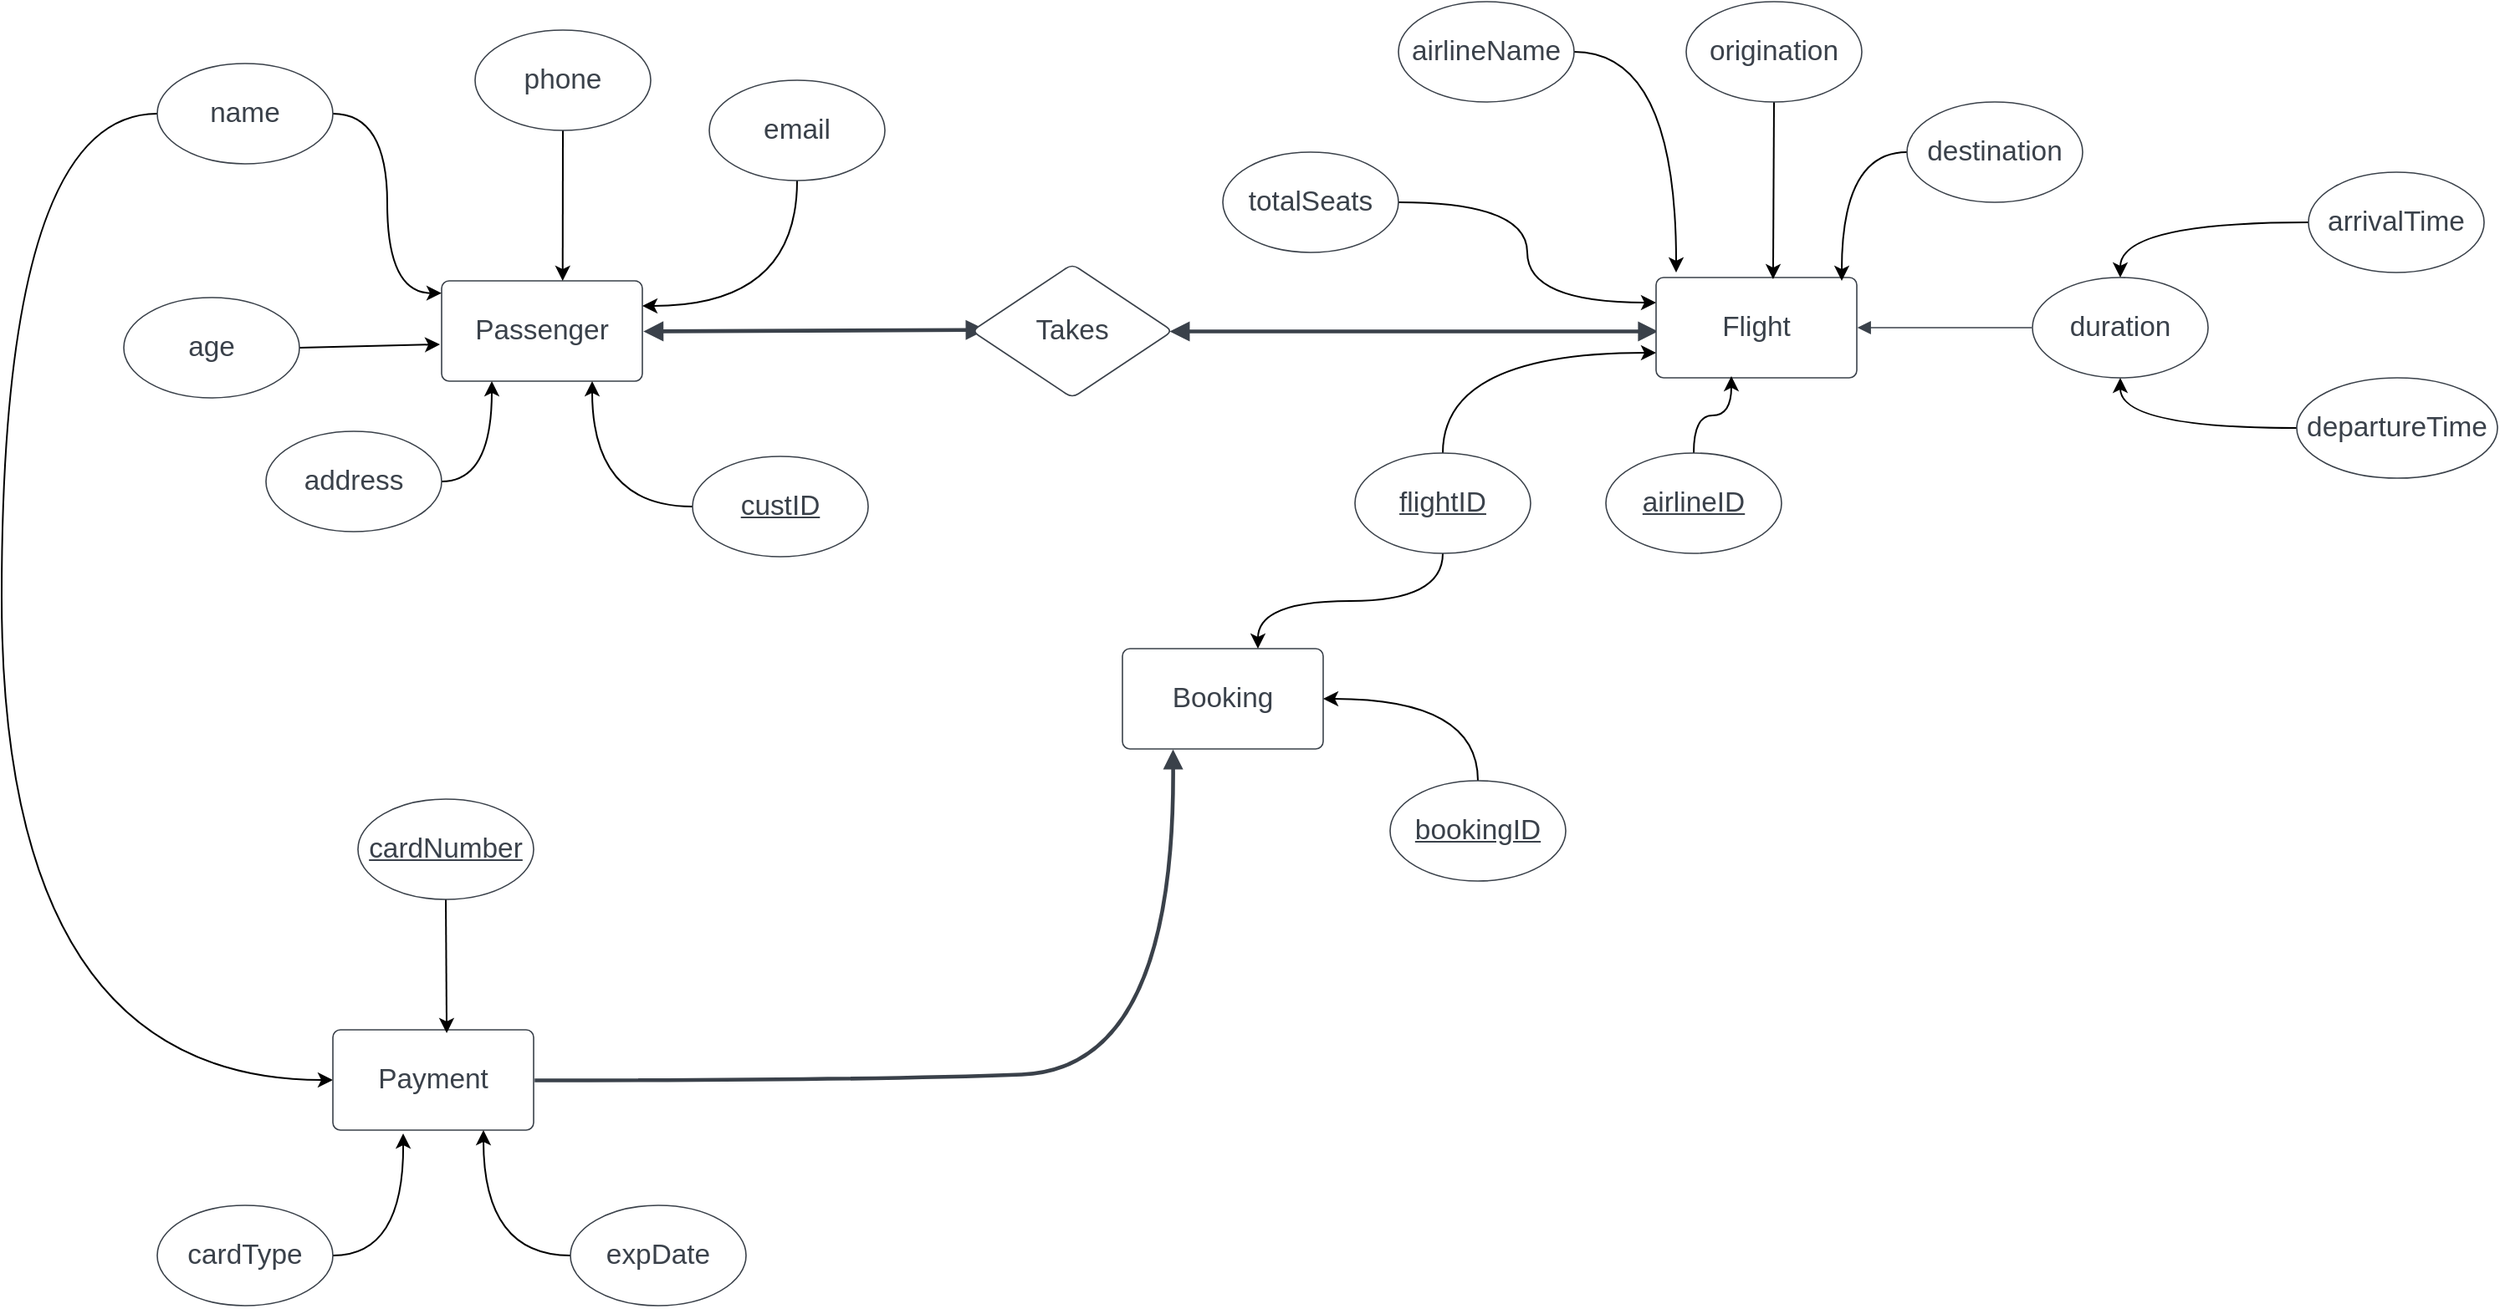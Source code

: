 <mxfile version="21.6.2" type="github">
  <diagram id="C5RBs43oDa-KdzZeNtuy" name="Page-1">
    <mxGraphModel dx="2261" dy="1971" grid="1" gridSize="10" guides="1" tooltips="1" connect="1" arrows="1" fold="1" page="1" pageScale="1" pageWidth="827" pageHeight="1169" math="0" shadow="0">
      <root>
        <mxCell id="WIyWlLk6GJQsqaUBKTNV-0" />
        <mxCell id="WIyWlLk6GJQsqaUBKTNV-1" parent="WIyWlLk6GJQsqaUBKTNV-0" />
        <mxCell id="llIKmOpzsGY3rdfyKYGp-15" value="Passenger" style="html=1;overflow=block;blockSpacing=1;whiteSpace=wrap;fontSize=16.7;fontColor=#3a414a;spacing=3.8;strokeColor=#3a414a;strokeOpacity=100;rounded=1;absoluteArcSize=1;arcSize=9;strokeWidth=0.8;lucidId=aqNc.QvGIdN3;" vertex="1" parent="WIyWlLk6GJQsqaUBKTNV-1">
          <mxGeometry x="-477" y="-350" width="120" height="60" as="geometry" />
        </mxCell>
        <mxCell id="llIKmOpzsGY3rdfyKYGp-34" style="edgeStyle=orthogonalEdgeStyle;curved=1;rounded=0;orthogonalLoop=1;jettySize=auto;html=1;exitX=1;exitY=0.5;exitDx=0;exitDy=0;entryX=0.25;entryY=1;entryDx=0;entryDy=0;" edge="1" parent="WIyWlLk6GJQsqaUBKTNV-1" source="llIKmOpzsGY3rdfyKYGp-16" target="llIKmOpzsGY3rdfyKYGp-15">
          <mxGeometry relative="1" as="geometry" />
        </mxCell>
        <mxCell id="llIKmOpzsGY3rdfyKYGp-16" value="address" style="html=1;overflow=block;blockSpacing=1;whiteSpace=wrap;ellipse;fontSize=16.7;fontColor=#3a414a;spacing=3.8;strokeColor=#3a414a;strokeOpacity=100;rounded=1;absoluteArcSize=1;arcSize=9;strokeWidth=0.8;lucidId=psNcZAqzcwH2;" vertex="1" parent="WIyWlLk6GJQsqaUBKTNV-1">
          <mxGeometry x="-582" y="-260" width="105" height="60" as="geometry" />
        </mxCell>
        <mxCell id="llIKmOpzsGY3rdfyKYGp-49" style="edgeStyle=orthogonalEdgeStyle;curved=1;rounded=0;orthogonalLoop=1;jettySize=auto;html=1;exitX=0.5;exitY=1;exitDx=0;exitDy=0;entryX=1;entryY=0.25;entryDx=0;entryDy=0;" edge="1" parent="WIyWlLk6GJQsqaUBKTNV-1" source="llIKmOpzsGY3rdfyKYGp-17" target="llIKmOpzsGY3rdfyKYGp-15">
          <mxGeometry relative="1" as="geometry" />
        </mxCell>
        <mxCell id="llIKmOpzsGY3rdfyKYGp-17" value="email" style="html=1;overflow=block;blockSpacing=1;whiteSpace=wrap;ellipse;fontSize=16.7;fontColor=#3a414a;spacing=3.8;strokeColor=#3a414a;strokeOpacity=100;rounded=1;absoluteArcSize=1;arcSize=9;strokeWidth=0.8;lucidId=YsNcjigjqjcq;" vertex="1" parent="WIyWlLk6GJQsqaUBKTNV-1">
          <mxGeometry x="-317" y="-470" width="105" height="60" as="geometry" />
        </mxCell>
        <mxCell id="llIKmOpzsGY3rdfyKYGp-33" style="rounded=0;orthogonalLoop=1;jettySize=auto;html=1;exitX=1;exitY=0.5;exitDx=0;exitDy=0;entryX=-0.008;entryY=0.633;entryDx=0;entryDy=0;entryPerimeter=0;" edge="1" parent="WIyWlLk6GJQsqaUBKTNV-1" source="llIKmOpzsGY3rdfyKYGp-18" target="llIKmOpzsGY3rdfyKYGp-15">
          <mxGeometry relative="1" as="geometry" />
        </mxCell>
        <mxCell id="llIKmOpzsGY3rdfyKYGp-18" value="age" style="html=1;overflow=block;blockSpacing=1;whiteSpace=wrap;ellipse;fontSize=16.7;fontColor=#3a414a;spacing=3.8;strokeColor=#3a414a;strokeOpacity=100;rounded=1;absoluteArcSize=1;arcSize=9;strokeWidth=0.8;lucidId=3sNcCWKbgL2G;" vertex="1" parent="WIyWlLk6GJQsqaUBKTNV-1">
          <mxGeometry x="-667" y="-340" width="105" height="60" as="geometry" />
        </mxCell>
        <mxCell id="llIKmOpzsGY3rdfyKYGp-31" style="edgeStyle=orthogonalEdgeStyle;curved=1;rounded=0;orthogonalLoop=1;jettySize=auto;html=1;exitX=1;exitY=0.5;exitDx=0;exitDy=0;entryX=0;entryY=0.122;entryDx=0;entryDy=0;entryPerimeter=0;" edge="1" parent="WIyWlLk6GJQsqaUBKTNV-1" source="llIKmOpzsGY3rdfyKYGp-19" target="llIKmOpzsGY3rdfyKYGp-15">
          <mxGeometry relative="1" as="geometry" />
        </mxCell>
        <mxCell id="llIKmOpzsGY3rdfyKYGp-44" style="edgeStyle=orthogonalEdgeStyle;curved=1;rounded=0;orthogonalLoop=1;jettySize=auto;html=1;exitX=0;exitY=0.5;exitDx=0;exitDy=0;entryX=0;entryY=0.5;entryDx=0;entryDy=0;" edge="1" parent="WIyWlLk6GJQsqaUBKTNV-1" source="llIKmOpzsGY3rdfyKYGp-19" target="llIKmOpzsGY3rdfyKYGp-36">
          <mxGeometry relative="1" as="geometry">
            <Array as="points">
              <mxPoint x="-740" y="-450" />
              <mxPoint x="-740" y="128" />
            </Array>
          </mxGeometry>
        </mxCell>
        <mxCell id="llIKmOpzsGY3rdfyKYGp-19" value="name" style="html=1;overflow=block;blockSpacing=1;whiteSpace=wrap;ellipse;fontSize=16.7;fontColor=#3a414a;spacing=3.8;strokeColor=#3a414a;strokeOpacity=100;rounded=1;absoluteArcSize=1;arcSize=9;strokeWidth=0.8;lucidId=8sNcfHMIBd2_;" vertex="1" parent="WIyWlLk6GJQsqaUBKTNV-1">
          <mxGeometry x="-647" y="-480" width="105" height="60" as="geometry" />
        </mxCell>
        <mxCell id="llIKmOpzsGY3rdfyKYGp-35" style="edgeStyle=orthogonalEdgeStyle;curved=1;rounded=0;orthogonalLoop=1;jettySize=auto;html=1;exitX=0;exitY=0.5;exitDx=0;exitDy=0;entryX=0.75;entryY=1;entryDx=0;entryDy=0;" edge="1" parent="WIyWlLk6GJQsqaUBKTNV-1" source="llIKmOpzsGY3rdfyKYGp-20" target="llIKmOpzsGY3rdfyKYGp-15">
          <mxGeometry relative="1" as="geometry" />
        </mxCell>
        <mxCell id="llIKmOpzsGY3rdfyKYGp-20" value="custID" style="html=1;overflow=block;blockSpacing=1;whiteSpace=wrap;ellipse;fontSize=16.7;fontColor=#3a414a;fontStyle=4;spacing=3.8;strokeColor=#3a414a;strokeOpacity=100;rounded=1;absoluteArcSize=1;arcSize=9;strokeWidth=0.8;lucidId=_sNc8BPLdhss;" vertex="1" parent="WIyWlLk6GJQsqaUBKTNV-1">
          <mxGeometry x="-327" y="-245" width="105" height="60" as="geometry" />
        </mxCell>
        <mxCell id="llIKmOpzsGY3rdfyKYGp-48" style="rounded=0;orthogonalLoop=1;jettySize=auto;html=1;exitX=0.5;exitY=1;exitDx=0;exitDy=0;entryX=0.603;entryY=0;entryDx=0;entryDy=0;entryPerimeter=0;" edge="1" parent="WIyWlLk6GJQsqaUBKTNV-1" source="llIKmOpzsGY3rdfyKYGp-21" target="llIKmOpzsGY3rdfyKYGp-15">
          <mxGeometry relative="1" as="geometry" />
        </mxCell>
        <mxCell id="llIKmOpzsGY3rdfyKYGp-21" value="phone" style="html=1;overflow=block;blockSpacing=1;whiteSpace=wrap;ellipse;fontSize=16.7;fontColor=#3a414a;spacing=3.8;strokeColor=#3a414a;strokeOpacity=100;rounded=1;absoluteArcSize=1;arcSize=9;strokeWidth=0.8;lucidId=vvNc4~N1PwmI;" vertex="1" parent="WIyWlLk6GJQsqaUBKTNV-1">
          <mxGeometry x="-457" y="-500" width="105" height="60" as="geometry" />
        </mxCell>
        <mxCell id="llIKmOpzsGY3rdfyKYGp-23" value="" style="html=1;jettySize=18;whiteSpace=wrap;fontSize=13;strokeColor=#3a414a;strokeOpacity=100;strokeWidth=2.3;rounded=1;arcSize=12;startArrow=block;startFill=1;endArrow=block;endFill=1;exitX=1.003;exitY=0.5;exitPerimeter=0;entryX=0.067;entryY=0.488;lucidId=9LNcIPM_MifU;entryDx=0;entryDy=0;entryPerimeter=0;" edge="1" parent="WIyWlLk6GJQsqaUBKTNV-1" source="llIKmOpzsGY3rdfyKYGp-15" target="llIKmOpzsGY3rdfyKYGp-50">
          <mxGeometry width="100" height="100" relative="1" as="geometry">
            <mxPoint x="-160" y="-320" as="targetPoint" />
          </mxGeometry>
        </mxCell>
        <mxCell id="llIKmOpzsGY3rdfyKYGp-36" value="Payment" style="html=1;overflow=block;blockSpacing=1;whiteSpace=wrap;fontSize=16.7;fontColor=#3a414a;spacing=3.8;strokeColor=#3a414a;strokeOpacity=100;rounded=1;absoluteArcSize=1;arcSize=9;strokeWidth=0.8;lucidId=lpNcRj1GLu4f;" vertex="1" parent="WIyWlLk6GJQsqaUBKTNV-1">
          <mxGeometry x="-542" y="98" width="120" height="60" as="geometry" />
        </mxCell>
        <mxCell id="llIKmOpzsGY3rdfyKYGp-45" style="rounded=0;orthogonalLoop=1;jettySize=auto;html=1;exitX=0.5;exitY=1;exitDx=0;exitDy=0;entryX=0.567;entryY=0.033;entryDx=0;entryDy=0;entryPerimeter=0;" edge="1" parent="WIyWlLk6GJQsqaUBKTNV-1" source="llIKmOpzsGY3rdfyKYGp-37" target="llIKmOpzsGY3rdfyKYGp-36">
          <mxGeometry relative="1" as="geometry" />
        </mxCell>
        <mxCell id="llIKmOpzsGY3rdfyKYGp-37" value="cardNumber" style="html=1;overflow=block;blockSpacing=1;whiteSpace=wrap;ellipse;fontSize=16.7;fontColor=#3a414a;fontStyle=4;spacing=3.8;strokeColor=#3a414a;strokeOpacity=100;rounded=1;absoluteArcSize=1;arcSize=9;strokeWidth=0.8;lucidId=YHNcQHLzXFnK;" vertex="1" parent="WIyWlLk6GJQsqaUBKTNV-1">
          <mxGeometry x="-527" y="-40" width="105" height="60" as="geometry" />
        </mxCell>
        <mxCell id="llIKmOpzsGY3rdfyKYGp-47" style="edgeStyle=orthogonalEdgeStyle;curved=1;rounded=0;orthogonalLoop=1;jettySize=auto;html=1;exitX=0;exitY=0.5;exitDx=0;exitDy=0;entryX=0.75;entryY=1;entryDx=0;entryDy=0;" edge="1" parent="WIyWlLk6GJQsqaUBKTNV-1" source="llIKmOpzsGY3rdfyKYGp-38" target="llIKmOpzsGY3rdfyKYGp-36">
          <mxGeometry relative="1" as="geometry" />
        </mxCell>
        <mxCell id="llIKmOpzsGY3rdfyKYGp-38" value="expDate" style="html=1;overflow=block;blockSpacing=1;whiteSpace=wrap;ellipse;fontSize=16.7;fontColor=#3a414a;spacing=3.8;strokeColor=#3a414a;strokeOpacity=100;rounded=1;absoluteArcSize=1;arcSize=9;strokeWidth=0.8;lucidId=7HNcMu~Wa0Ul;" vertex="1" parent="WIyWlLk6GJQsqaUBKTNV-1">
          <mxGeometry x="-400" y="203" width="105" height="60" as="geometry" />
        </mxCell>
        <mxCell id="llIKmOpzsGY3rdfyKYGp-46" style="edgeStyle=orthogonalEdgeStyle;curved=1;rounded=0;orthogonalLoop=1;jettySize=auto;html=1;exitX=1;exitY=0.5;exitDx=0;exitDy=0;" edge="1" parent="WIyWlLk6GJQsqaUBKTNV-1" source="llIKmOpzsGY3rdfyKYGp-39">
          <mxGeometry relative="1" as="geometry">
            <mxPoint x="-500" y="160" as="targetPoint" />
          </mxGeometry>
        </mxCell>
        <mxCell id="llIKmOpzsGY3rdfyKYGp-39" value="cardType" style="html=1;overflow=block;blockSpacing=1;whiteSpace=wrap;ellipse;fontSize=16.7;fontColor=#3a414a;spacing=3.8;strokeColor=#3a414a;strokeOpacity=100;rounded=1;absoluteArcSize=1;arcSize=9;strokeWidth=0.8;lucidId=9HNcpBpuubVO;" vertex="1" parent="WIyWlLk6GJQsqaUBKTNV-1">
          <mxGeometry x="-647" y="203" width="105" height="60" as="geometry" />
        </mxCell>
        <mxCell id="llIKmOpzsGY3rdfyKYGp-40" value="" style="html=1;jettySize=18;whiteSpace=wrap;fontSize=13;strokeColor=#3a414a;strokeOpacity=100;strokeWidth=2.3;rounded=1;arcSize=12;curved=1;startArrow=none;endArrow=block;endFill=1;exitX=1.003;exitY=0.5;exitPerimeter=0;entryX=0.25;entryY=1;lucidId=SKNcfHXY8eeW;entryDx=0;entryDy=0;" edge="1" parent="WIyWlLk6GJQsqaUBKTNV-1" source="llIKmOpzsGY3rdfyKYGp-36" target="llIKmOpzsGY3rdfyKYGp-52">
          <mxGeometry width="100" height="100" relative="1" as="geometry">
            <Array as="points">
              <mxPoint x="-222" y="128" />
              <mxPoint x="-39" y="121" />
            </Array>
            <mxPoint x="-39" y="-67" as="targetPoint" />
          </mxGeometry>
        </mxCell>
        <mxCell id="llIKmOpzsGY3rdfyKYGp-50" value="Takes" style="html=1;overflow=block;blockSpacing=1;whiteSpace=wrap;rhombus;fontSize=16.7;fontColor=#3a414a;spacing=3.8;strokeColor=#3a414a;strokeOpacity=100;rounded=1;absoluteArcSize=1;arcSize=9;strokeWidth=0.8;lucidId=qyNc~ZMIQQ0_;" vertex="1" parent="WIyWlLk6GJQsqaUBKTNV-1">
          <mxGeometry x="-160" y="-360" width="120" height="80" as="geometry" />
        </mxCell>
        <mxCell id="llIKmOpzsGY3rdfyKYGp-51" value="" style="html=1;jettySize=18;whiteSpace=wrap;fontSize=13;strokeColor=#3a414a;strokeOpacity=100;strokeWidth=2.3;rounded=1;arcSize=12;startArrow=block;startFill=1;endArrow=block;endFill=1;entryX=0.983;entryY=0.5;entryPerimeter=0;lucidId=GLNc25_vTNub;exitX=0.008;exitY=0.533;exitDx=0;exitDy=0;exitPerimeter=0;" edge="1" parent="WIyWlLk6GJQsqaUBKTNV-1" target="llIKmOpzsGY3rdfyKYGp-50" source="llIKmOpzsGY3rdfyKYGp-54">
          <mxGeometry width="100" height="100" relative="1" as="geometry">
            <mxPoint x="245" y="-320" as="sourcePoint" />
          </mxGeometry>
        </mxCell>
        <mxCell id="llIKmOpzsGY3rdfyKYGp-52" value="Booking" style="html=1;overflow=block;blockSpacing=1;whiteSpace=wrap;fontSize=16.7;fontColor=#3a414a;spacing=3.8;strokeColor=#3a414a;strokeOpacity=100;rounded=1;absoluteArcSize=1;arcSize=9;strokeWidth=0.8;lucidId=OpNcdoUo6~mx;" vertex="1" parent="WIyWlLk6GJQsqaUBKTNV-1">
          <mxGeometry x="-70" y="-130" width="120" height="60" as="geometry" />
        </mxCell>
        <mxCell id="llIKmOpzsGY3rdfyKYGp-83" style="edgeStyle=orthogonalEdgeStyle;curved=1;rounded=0;orthogonalLoop=1;jettySize=auto;html=1;exitX=0.5;exitY=0;exitDx=0;exitDy=0;entryX=1;entryY=0.5;entryDx=0;entryDy=0;" edge="1" parent="WIyWlLk6GJQsqaUBKTNV-1" source="llIKmOpzsGY3rdfyKYGp-53" target="llIKmOpzsGY3rdfyKYGp-52">
          <mxGeometry relative="1" as="geometry" />
        </mxCell>
        <mxCell id="llIKmOpzsGY3rdfyKYGp-53" value="bookingID" style="html=1;overflow=block;blockSpacing=1;whiteSpace=wrap;ellipse;fontSize=16.7;fontColor=#3a414a;fontStyle=4;spacing=3.8;strokeColor=#3a414a;strokeOpacity=100;rounded=1;absoluteArcSize=1;arcSize=9;strokeWidth=0.8;lucidId=OSNc3c5_jZG.;" vertex="1" parent="WIyWlLk6GJQsqaUBKTNV-1">
          <mxGeometry x="90" y="-51" width="105" height="60" as="geometry" />
        </mxCell>
        <mxCell id="llIKmOpzsGY3rdfyKYGp-54" value="Flight" style="html=1;overflow=block;blockSpacing=1;whiteSpace=wrap;fontSize=16.7;fontColor=#3a414a;spacing=3.8;strokeColor=#3a414a;strokeOpacity=100;rounded=1;absoluteArcSize=1;arcSize=9;strokeWidth=0.8;lucidId=6pNc3QVuZb0X;" vertex="1" parent="WIyWlLk6GJQsqaUBKTNV-1">
          <mxGeometry x="249" y="-352" width="120" height="60" as="geometry" />
        </mxCell>
        <mxCell id="llIKmOpzsGY3rdfyKYGp-75" style="edgeStyle=orthogonalEdgeStyle;curved=1;rounded=0;orthogonalLoop=1;jettySize=auto;html=1;exitX=0.5;exitY=0;exitDx=0;exitDy=0;entryX=0.375;entryY=0.983;entryDx=0;entryDy=0;entryPerimeter=0;" edge="1" parent="WIyWlLk6GJQsqaUBKTNV-1" source="llIKmOpzsGY3rdfyKYGp-55" target="llIKmOpzsGY3rdfyKYGp-54">
          <mxGeometry relative="1" as="geometry" />
        </mxCell>
        <mxCell id="llIKmOpzsGY3rdfyKYGp-55" value="airlineID" style="html=1;overflow=block;blockSpacing=1;whiteSpace=wrap;ellipse;fontSize=16.7;fontColor=#3a414a;fontStyle=4;spacing=3.8;strokeColor=#3a414a;strokeOpacity=100;rounded=1;absoluteArcSize=1;arcSize=9;strokeWidth=0.8;lucidId=ExNcdhuQavL7;" vertex="1" parent="WIyWlLk6GJQsqaUBKTNV-1">
          <mxGeometry x="219" y="-247" width="105" height="60" as="geometry" />
        </mxCell>
        <mxCell id="llIKmOpzsGY3rdfyKYGp-77" style="edgeStyle=orthogonalEdgeStyle;curved=1;rounded=0;orthogonalLoop=1;jettySize=auto;html=1;exitX=1;exitY=0.5;exitDx=0;exitDy=0;entryX=0.1;entryY=-0.05;entryDx=0;entryDy=0;entryPerimeter=0;" edge="1" parent="WIyWlLk6GJQsqaUBKTNV-1" source="llIKmOpzsGY3rdfyKYGp-56" target="llIKmOpzsGY3rdfyKYGp-54">
          <mxGeometry relative="1" as="geometry" />
        </mxCell>
        <mxCell id="llIKmOpzsGY3rdfyKYGp-56" value="airlineName" style="html=1;overflow=block;blockSpacing=1;whiteSpace=wrap;ellipse;fontSize=16.7;fontColor=#3a414a;spacing=3.8;strokeColor=#3a414a;strokeOpacity=100;rounded=1;absoluteArcSize=1;arcSize=9;strokeWidth=0.8;lucidId=GxNc~WkzNOtI;" vertex="1" parent="WIyWlLk6GJQsqaUBKTNV-1">
          <mxGeometry x="95" y="-517" width="105" height="60" as="geometry" />
        </mxCell>
        <mxCell id="llIKmOpzsGY3rdfyKYGp-74" style="edgeStyle=orthogonalEdgeStyle;curved=1;rounded=0;orthogonalLoop=1;jettySize=auto;html=1;exitX=0.5;exitY=0;exitDx=0;exitDy=0;entryX=0;entryY=0.75;entryDx=0;entryDy=0;" edge="1" parent="WIyWlLk6GJQsqaUBKTNV-1" source="llIKmOpzsGY3rdfyKYGp-57" target="llIKmOpzsGY3rdfyKYGp-54">
          <mxGeometry relative="1" as="geometry" />
        </mxCell>
        <mxCell id="llIKmOpzsGY3rdfyKYGp-82" style="edgeStyle=orthogonalEdgeStyle;curved=1;rounded=0;orthogonalLoop=1;jettySize=auto;html=1;exitX=0.5;exitY=1;exitDx=0;exitDy=0;entryX=0.675;entryY=0;entryDx=0;entryDy=0;entryPerimeter=0;" edge="1" parent="WIyWlLk6GJQsqaUBKTNV-1" source="llIKmOpzsGY3rdfyKYGp-57" target="llIKmOpzsGY3rdfyKYGp-52">
          <mxGeometry relative="1" as="geometry" />
        </mxCell>
        <mxCell id="llIKmOpzsGY3rdfyKYGp-57" value="flightID" style="html=1;overflow=block;blockSpacing=1;whiteSpace=wrap;ellipse;fontSize=16.7;fontColor=#3a414a;fontStyle=4;spacing=3.8;strokeColor=#3a414a;strokeOpacity=100;rounded=1;absoluteArcSize=1;arcSize=9;strokeWidth=0.8;lucidId=HxNcNYUg1prw;" vertex="1" parent="WIyWlLk6GJQsqaUBKTNV-1">
          <mxGeometry x="69" y="-247" width="105" height="60" as="geometry" />
        </mxCell>
        <mxCell id="llIKmOpzsGY3rdfyKYGp-58" value="duration" style="html=1;overflow=block;blockSpacing=1;whiteSpace=wrap;ellipse;fontSize=16.7;fontColor=#3a414a;spacing=3.8;strokeColor=#3a414a;strokeOpacity=100;rounded=1;absoluteArcSize=1;arcSize=9;strokeWidth=0.8;lucidId=LxNcRak1pqrY;" vertex="1" parent="WIyWlLk6GJQsqaUBKTNV-1">
          <mxGeometry x="474" y="-352" width="105" height="60" as="geometry" />
        </mxCell>
        <mxCell id="llIKmOpzsGY3rdfyKYGp-80" style="edgeStyle=orthogonalEdgeStyle;curved=1;rounded=0;orthogonalLoop=1;jettySize=auto;html=1;exitX=0;exitY=0.5;exitDx=0;exitDy=0;entryX=0.5;entryY=0;entryDx=0;entryDy=0;" edge="1" parent="WIyWlLk6GJQsqaUBKTNV-1" source="llIKmOpzsGY3rdfyKYGp-59" target="llIKmOpzsGY3rdfyKYGp-58">
          <mxGeometry relative="1" as="geometry" />
        </mxCell>
        <mxCell id="llIKmOpzsGY3rdfyKYGp-59" value="arrivalTime" style="html=1;overflow=block;blockSpacing=1;whiteSpace=wrap;ellipse;fontSize=16.7;fontColor=#3a414a;spacing=3.8;strokeColor=#3a414a;strokeOpacity=100;rounded=1;absoluteArcSize=1;arcSize=9;strokeWidth=0.8;lucidId=MxNckPF1vR0r;" vertex="1" parent="WIyWlLk6GJQsqaUBKTNV-1">
          <mxGeometry x="639" y="-415" width="105" height="60" as="geometry" />
        </mxCell>
        <mxCell id="llIKmOpzsGY3rdfyKYGp-81" style="edgeStyle=orthogonalEdgeStyle;curved=1;rounded=0;orthogonalLoop=1;jettySize=auto;html=1;exitX=0;exitY=0.5;exitDx=0;exitDy=0;entryX=0.5;entryY=1;entryDx=0;entryDy=0;" edge="1" parent="WIyWlLk6GJQsqaUBKTNV-1" source="llIKmOpzsGY3rdfyKYGp-60" target="llIKmOpzsGY3rdfyKYGp-58">
          <mxGeometry relative="1" as="geometry" />
        </mxCell>
        <mxCell id="llIKmOpzsGY3rdfyKYGp-60" value="departureTime" style="html=1;overflow=block;blockSpacing=1;whiteSpace=wrap;ellipse;fontSize=16.7;fontColor=#3a414a;spacing=3.8;strokeColor=#3a414a;strokeOpacity=100;rounded=1;absoluteArcSize=1;arcSize=9;strokeWidth=0.8;lucidId=PxNca21PL4P9;" vertex="1" parent="WIyWlLk6GJQsqaUBKTNV-1">
          <mxGeometry x="632" y="-292" width="120" height="60" as="geometry" />
        </mxCell>
        <mxCell id="llIKmOpzsGY3rdfyKYGp-79" style="edgeStyle=orthogonalEdgeStyle;curved=1;rounded=0;orthogonalLoop=1;jettySize=auto;html=1;exitX=0;exitY=0.5;exitDx=0;exitDy=0;entryX=0.925;entryY=0.033;entryDx=0;entryDy=0;entryPerimeter=0;" edge="1" parent="WIyWlLk6GJQsqaUBKTNV-1" source="llIKmOpzsGY3rdfyKYGp-61" target="llIKmOpzsGY3rdfyKYGp-54">
          <mxGeometry relative="1" as="geometry" />
        </mxCell>
        <mxCell id="llIKmOpzsGY3rdfyKYGp-61" value="destination" style="html=1;overflow=block;blockSpacing=1;whiteSpace=wrap;ellipse;fontSize=16.7;fontColor=#3a414a;spacing=3.8;strokeColor=#3a414a;strokeOpacity=100;rounded=1;absoluteArcSize=1;arcSize=9;strokeWidth=0.8;lucidId=TxNcii9MS.~F;" vertex="1" parent="WIyWlLk6GJQsqaUBKTNV-1">
          <mxGeometry x="399" y="-457" width="105" height="60" as="geometry" />
        </mxCell>
        <mxCell id="llIKmOpzsGY3rdfyKYGp-78" style="rounded=0;orthogonalLoop=1;jettySize=auto;html=1;exitX=0.5;exitY=1;exitDx=0;exitDy=0;entryX=0.583;entryY=0.017;entryDx=0;entryDy=0;entryPerimeter=0;" edge="1" parent="WIyWlLk6GJQsqaUBKTNV-1" source="llIKmOpzsGY3rdfyKYGp-62" target="llIKmOpzsGY3rdfyKYGp-54">
          <mxGeometry relative="1" as="geometry" />
        </mxCell>
        <mxCell id="llIKmOpzsGY3rdfyKYGp-62" value="origination" style="html=1;overflow=block;blockSpacing=1;whiteSpace=wrap;ellipse;fontSize=16.7;fontColor=#3a414a;spacing=3.8;strokeColor=#3a414a;strokeOpacity=100;rounded=1;absoluteArcSize=1;arcSize=9;strokeWidth=0.8;lucidId=WxNcvhmldvWh;" vertex="1" parent="WIyWlLk6GJQsqaUBKTNV-1">
          <mxGeometry x="267" y="-517" width="105" height="60" as="geometry" />
        </mxCell>
        <mxCell id="llIKmOpzsGY3rdfyKYGp-76" style="edgeStyle=orthogonalEdgeStyle;curved=1;rounded=0;orthogonalLoop=1;jettySize=auto;html=1;exitX=1;exitY=0.5;exitDx=0;exitDy=0;entryX=0;entryY=0.25;entryDx=0;entryDy=0;" edge="1" parent="WIyWlLk6GJQsqaUBKTNV-1" source="llIKmOpzsGY3rdfyKYGp-63" target="llIKmOpzsGY3rdfyKYGp-54">
          <mxGeometry relative="1" as="geometry" />
        </mxCell>
        <mxCell id="llIKmOpzsGY3rdfyKYGp-63" value="totalSeats" style="html=1;overflow=block;blockSpacing=1;whiteSpace=wrap;ellipse;fontSize=16.7;fontColor=#3a414a;spacing=3.8;strokeColor=#3a414a;strokeOpacity=100;rounded=1;absoluteArcSize=1;arcSize=9;strokeWidth=0.8;lucidId=gyNcrp0MGOLp;" vertex="1" parent="WIyWlLk6GJQsqaUBKTNV-1">
          <mxGeometry x="-10" y="-427" width="105" height="60" as="geometry" />
        </mxCell>
        <mxCell id="llIKmOpzsGY3rdfyKYGp-67" value="" style="html=1;jettySize=18;whiteSpace=wrap;fontSize=13;strokeColor=#3a414a;strokeOpacity=100;strokeWidth=0.8;rounded=1;arcSize=12;startArrow=none;endArrow=block;endFill=1;exitX=-0.004;exitY=0.5;exitPerimeter=0;entryX=1.003;entryY=0.5;entryPerimeter=0;lucidId=1NNcPXiJjIuR;" edge="1" parent="WIyWlLk6GJQsqaUBKTNV-1" source="llIKmOpzsGY3rdfyKYGp-58" target="llIKmOpzsGY3rdfyKYGp-54">
          <mxGeometry width="100" height="100" relative="1" as="geometry" />
        </mxCell>
      </root>
    </mxGraphModel>
  </diagram>
</mxfile>
